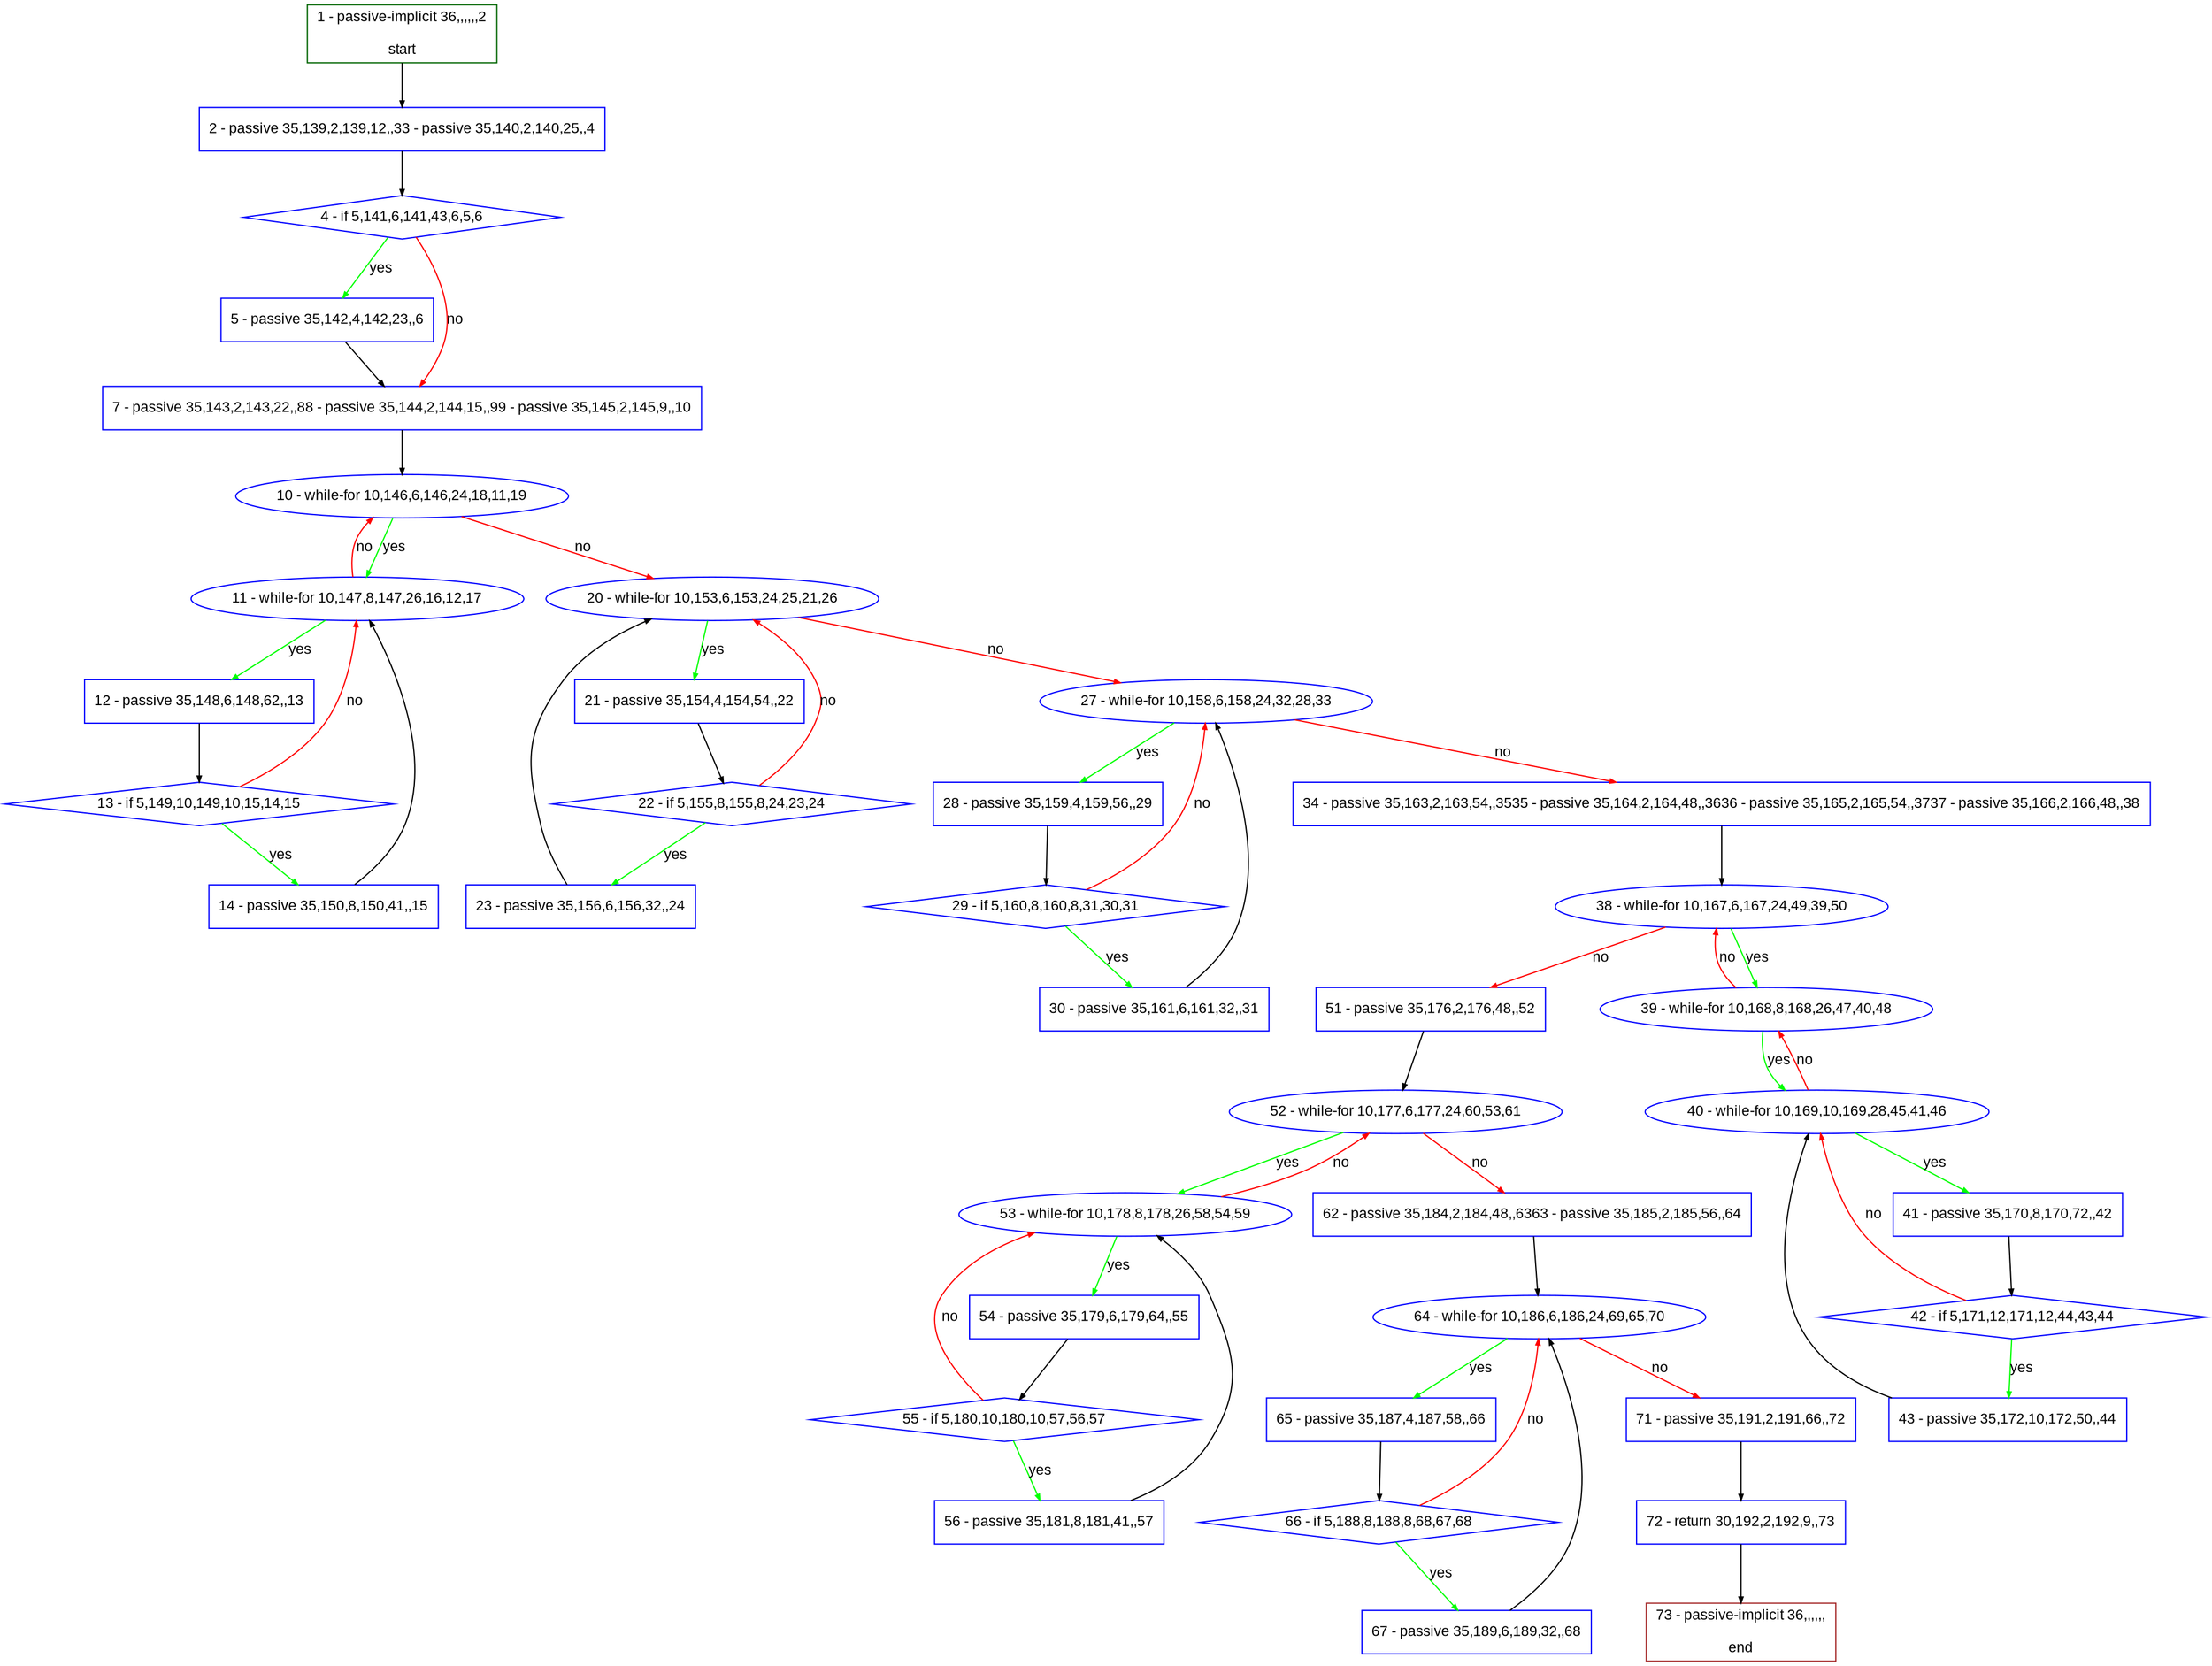digraph "" {
  graph [pack="true", label="", fontsize="12", packmode="clust", fontname="Arial", fillcolor="#FFFFCC", bgcolor="white", style="rounded,filled", compound="true"];
  node [node_initialized="no", label="", color="grey", fontsize="12", fillcolor="white", fontname="Arial", style="filled", shape="rectangle", compound="true", fixedsize="false"];
  edge [fontcolor="black", arrowhead="normal", arrowtail="none", arrowsize="0.5", ltail="", label="", color="black", fontsize="12", lhead="", fontname="Arial", dir="forward", compound="true"];
  __N1 [label="2 - passive 35,139,2,139,12,,33 - passive 35,140,2,140,25,,4", color="#0000ff", fillcolor="#ffffff", style="filled", shape="box"];
  __N2 [label="1 - passive-implicit 36,,,,,,2\n\nstart", color="#006400", fillcolor="#ffffff", style="filled", shape="box"];
  __N3 [label="4 - if 5,141,6,141,43,6,5,6", color="#0000ff", fillcolor="#ffffff", style="filled", shape="diamond"];
  __N4 [label="5 - passive 35,142,4,142,23,,6", color="#0000ff", fillcolor="#ffffff", style="filled", shape="box"];
  __N5 [label="7 - passive 35,143,2,143,22,,88 - passive 35,144,2,144,15,,99 - passive 35,145,2,145,9,,10", color="#0000ff", fillcolor="#ffffff", style="filled", shape="box"];
  __N6 [label="10 - while-for 10,146,6,146,24,18,11,19", color="#0000ff", fillcolor="#ffffff", style="filled", shape="oval"];
  __N7 [label="11 - while-for 10,147,8,147,26,16,12,17", color="#0000ff", fillcolor="#ffffff", style="filled", shape="oval"];
  __N8 [label="20 - while-for 10,153,6,153,24,25,21,26", color="#0000ff", fillcolor="#ffffff", style="filled", shape="oval"];
  __N9 [label="12 - passive 35,148,6,148,62,,13", color="#0000ff", fillcolor="#ffffff", style="filled", shape="box"];
  __N10 [label="13 - if 5,149,10,149,10,15,14,15", color="#0000ff", fillcolor="#ffffff", style="filled", shape="diamond"];
  __N11 [label="14 - passive 35,150,8,150,41,,15", color="#0000ff", fillcolor="#ffffff", style="filled", shape="box"];
  __N12 [label="21 - passive 35,154,4,154,54,,22", color="#0000ff", fillcolor="#ffffff", style="filled", shape="box"];
  __N13 [label="27 - while-for 10,158,6,158,24,32,28,33", color="#0000ff", fillcolor="#ffffff", style="filled", shape="oval"];
  __N14 [label="22 - if 5,155,8,155,8,24,23,24", color="#0000ff", fillcolor="#ffffff", style="filled", shape="diamond"];
  __N15 [label="23 - passive 35,156,6,156,32,,24", color="#0000ff", fillcolor="#ffffff", style="filled", shape="box"];
  __N16 [label="28 - passive 35,159,4,159,56,,29", color="#0000ff", fillcolor="#ffffff", style="filled", shape="box"];
  __N17 [label="34 - passive 35,163,2,163,54,,3535 - passive 35,164,2,164,48,,3636 - passive 35,165,2,165,54,,3737 - passive 35,166,2,166,48,,38", color="#0000ff", fillcolor="#ffffff", style="filled", shape="box"];
  __N18 [label="29 - if 5,160,8,160,8,31,30,31", color="#0000ff", fillcolor="#ffffff", style="filled", shape="diamond"];
  __N19 [label="30 - passive 35,161,6,161,32,,31", color="#0000ff", fillcolor="#ffffff", style="filled", shape="box"];
  __N20 [label="38 - while-for 10,167,6,167,24,49,39,50", color="#0000ff", fillcolor="#ffffff", style="filled", shape="oval"];
  __N21 [label="39 - while-for 10,168,8,168,26,47,40,48", color="#0000ff", fillcolor="#ffffff", style="filled", shape="oval"];
  __N22 [label="51 - passive 35,176,2,176,48,,52", color="#0000ff", fillcolor="#ffffff", style="filled", shape="box"];
  __N23 [label="40 - while-for 10,169,10,169,28,45,41,46", color="#0000ff", fillcolor="#ffffff", style="filled", shape="oval"];
  __N24 [label="41 - passive 35,170,8,170,72,,42", color="#0000ff", fillcolor="#ffffff", style="filled", shape="box"];
  __N25 [label="42 - if 5,171,12,171,12,44,43,44", color="#0000ff", fillcolor="#ffffff", style="filled", shape="diamond"];
  __N26 [label="43 - passive 35,172,10,172,50,,44", color="#0000ff", fillcolor="#ffffff", style="filled", shape="box"];
  __N27 [label="52 - while-for 10,177,6,177,24,60,53,61", color="#0000ff", fillcolor="#ffffff", style="filled", shape="oval"];
  __N28 [label="53 - while-for 10,178,8,178,26,58,54,59", color="#0000ff", fillcolor="#ffffff", style="filled", shape="oval"];
  __N29 [label="62 - passive 35,184,2,184,48,,6363 - passive 35,185,2,185,56,,64", color="#0000ff", fillcolor="#ffffff", style="filled", shape="box"];
  __N30 [label="54 - passive 35,179,6,179,64,,55", color="#0000ff", fillcolor="#ffffff", style="filled", shape="box"];
  __N31 [label="55 - if 5,180,10,180,10,57,56,57", color="#0000ff", fillcolor="#ffffff", style="filled", shape="diamond"];
  __N32 [label="56 - passive 35,181,8,181,41,,57", color="#0000ff", fillcolor="#ffffff", style="filled", shape="box"];
  __N33 [label="64 - while-for 10,186,6,186,24,69,65,70", color="#0000ff", fillcolor="#ffffff", style="filled", shape="oval"];
  __N34 [label="65 - passive 35,187,4,187,58,,66", color="#0000ff", fillcolor="#ffffff", style="filled", shape="box"];
  __N35 [label="71 - passive 35,191,2,191,66,,72", color="#0000ff", fillcolor="#ffffff", style="filled", shape="box"];
  __N36 [label="66 - if 5,188,8,188,8,68,67,68", color="#0000ff", fillcolor="#ffffff", style="filled", shape="diamond"];
  __N37 [label="67 - passive 35,189,6,189,32,,68", color="#0000ff", fillcolor="#ffffff", style="filled", shape="box"];
  __N38 [label="72 - return 30,192,2,192,9,,73", color="#0000ff", fillcolor="#ffffff", style="filled", shape="box"];
  __N39 [label="73 - passive-implicit 36,,,,,,\n\nend", color="#a52a2a", fillcolor="#ffffff", style="filled", shape="box"];
  __N2 -> __N1 [arrowhead="normal", arrowtail="none", color="#000000", label="", dir="forward"];
  __N1 -> __N3 [arrowhead="normal", arrowtail="none", color="#000000", label="", dir="forward"];
  __N3 -> __N4 [arrowhead="normal", arrowtail="none", color="#00ff00", label="yes", dir="forward"];
  __N3 -> __N5 [arrowhead="normal", arrowtail="none", color="#ff0000", label="no", dir="forward"];
  __N4 -> __N5 [arrowhead="normal", arrowtail="none", color="#000000", label="", dir="forward"];
  __N5 -> __N6 [arrowhead="normal", arrowtail="none", color="#000000", label="", dir="forward"];
  __N6 -> __N7 [arrowhead="normal", arrowtail="none", color="#00ff00", label="yes", dir="forward"];
  __N7 -> __N6 [arrowhead="normal", arrowtail="none", color="#ff0000", label="no", dir="forward"];
  __N6 -> __N8 [arrowhead="normal", arrowtail="none", color="#ff0000", label="no", dir="forward"];
  __N7 -> __N9 [arrowhead="normal", arrowtail="none", color="#00ff00", label="yes", dir="forward"];
  __N9 -> __N10 [arrowhead="normal", arrowtail="none", color="#000000", label="", dir="forward"];
  __N10 -> __N7 [arrowhead="normal", arrowtail="none", color="#ff0000", label="no", dir="forward"];
  __N10 -> __N11 [arrowhead="normal", arrowtail="none", color="#00ff00", label="yes", dir="forward"];
  __N11 -> __N7 [arrowhead="normal", arrowtail="none", color="#000000", label="", dir="forward"];
  __N8 -> __N12 [arrowhead="normal", arrowtail="none", color="#00ff00", label="yes", dir="forward"];
  __N8 -> __N13 [arrowhead="normal", arrowtail="none", color="#ff0000", label="no", dir="forward"];
  __N12 -> __N14 [arrowhead="normal", arrowtail="none", color="#000000", label="", dir="forward"];
  __N14 -> __N8 [arrowhead="normal", arrowtail="none", color="#ff0000", label="no", dir="forward"];
  __N14 -> __N15 [arrowhead="normal", arrowtail="none", color="#00ff00", label="yes", dir="forward"];
  __N15 -> __N8 [arrowhead="normal", arrowtail="none", color="#000000", label="", dir="forward"];
  __N13 -> __N16 [arrowhead="normal", arrowtail="none", color="#00ff00", label="yes", dir="forward"];
  __N13 -> __N17 [arrowhead="normal", arrowtail="none", color="#ff0000", label="no", dir="forward"];
  __N16 -> __N18 [arrowhead="normal", arrowtail="none", color="#000000", label="", dir="forward"];
  __N18 -> __N13 [arrowhead="normal", arrowtail="none", color="#ff0000", label="no", dir="forward"];
  __N18 -> __N19 [arrowhead="normal", arrowtail="none", color="#00ff00", label="yes", dir="forward"];
  __N19 -> __N13 [arrowhead="normal", arrowtail="none", color="#000000", label="", dir="forward"];
  __N17 -> __N20 [arrowhead="normal", arrowtail="none", color="#000000", label="", dir="forward"];
  __N20 -> __N21 [arrowhead="normal", arrowtail="none", color="#00ff00", label="yes", dir="forward"];
  __N21 -> __N20 [arrowhead="normal", arrowtail="none", color="#ff0000", label="no", dir="forward"];
  __N20 -> __N22 [arrowhead="normal", arrowtail="none", color="#ff0000", label="no", dir="forward"];
  __N21 -> __N23 [arrowhead="normal", arrowtail="none", color="#00ff00", label="yes", dir="forward"];
  __N23 -> __N21 [arrowhead="normal", arrowtail="none", color="#ff0000", label="no", dir="forward"];
  __N23 -> __N24 [arrowhead="normal", arrowtail="none", color="#00ff00", label="yes", dir="forward"];
  __N24 -> __N25 [arrowhead="normal", arrowtail="none", color="#000000", label="", dir="forward"];
  __N25 -> __N23 [arrowhead="normal", arrowtail="none", color="#ff0000", label="no", dir="forward"];
  __N25 -> __N26 [arrowhead="normal", arrowtail="none", color="#00ff00", label="yes", dir="forward"];
  __N26 -> __N23 [arrowhead="normal", arrowtail="none", color="#000000", label="", dir="forward"];
  __N22 -> __N27 [arrowhead="normal", arrowtail="none", color="#000000", label="", dir="forward"];
  __N27 -> __N28 [arrowhead="normal", arrowtail="none", color="#00ff00", label="yes", dir="forward"];
  __N28 -> __N27 [arrowhead="normal", arrowtail="none", color="#ff0000", label="no", dir="forward"];
  __N27 -> __N29 [arrowhead="normal", arrowtail="none", color="#ff0000", label="no", dir="forward"];
  __N28 -> __N30 [arrowhead="normal", arrowtail="none", color="#00ff00", label="yes", dir="forward"];
  __N30 -> __N31 [arrowhead="normal", arrowtail="none", color="#000000", label="", dir="forward"];
  __N31 -> __N28 [arrowhead="normal", arrowtail="none", color="#ff0000", label="no", dir="forward"];
  __N31 -> __N32 [arrowhead="normal", arrowtail="none", color="#00ff00", label="yes", dir="forward"];
  __N32 -> __N28 [arrowhead="normal", arrowtail="none", color="#000000", label="", dir="forward"];
  __N29 -> __N33 [arrowhead="normal", arrowtail="none", color="#000000", label="", dir="forward"];
  __N33 -> __N34 [arrowhead="normal", arrowtail="none", color="#00ff00", label="yes", dir="forward"];
  __N33 -> __N35 [arrowhead="normal", arrowtail="none", color="#ff0000", label="no", dir="forward"];
  __N34 -> __N36 [arrowhead="normal", arrowtail="none", color="#000000", label="", dir="forward"];
  __N36 -> __N33 [arrowhead="normal", arrowtail="none", color="#ff0000", label="no", dir="forward"];
  __N36 -> __N37 [arrowhead="normal", arrowtail="none", color="#00ff00", label="yes", dir="forward"];
  __N37 -> __N33 [arrowhead="normal", arrowtail="none", color="#000000", label="", dir="forward"];
  __N35 -> __N38 [arrowhead="normal", arrowtail="none", color="#000000", label="", dir="forward"];
  __N38 -> __N39 [arrowhead="normal", arrowtail="none", color="#000000", label="", dir="forward"];
}
